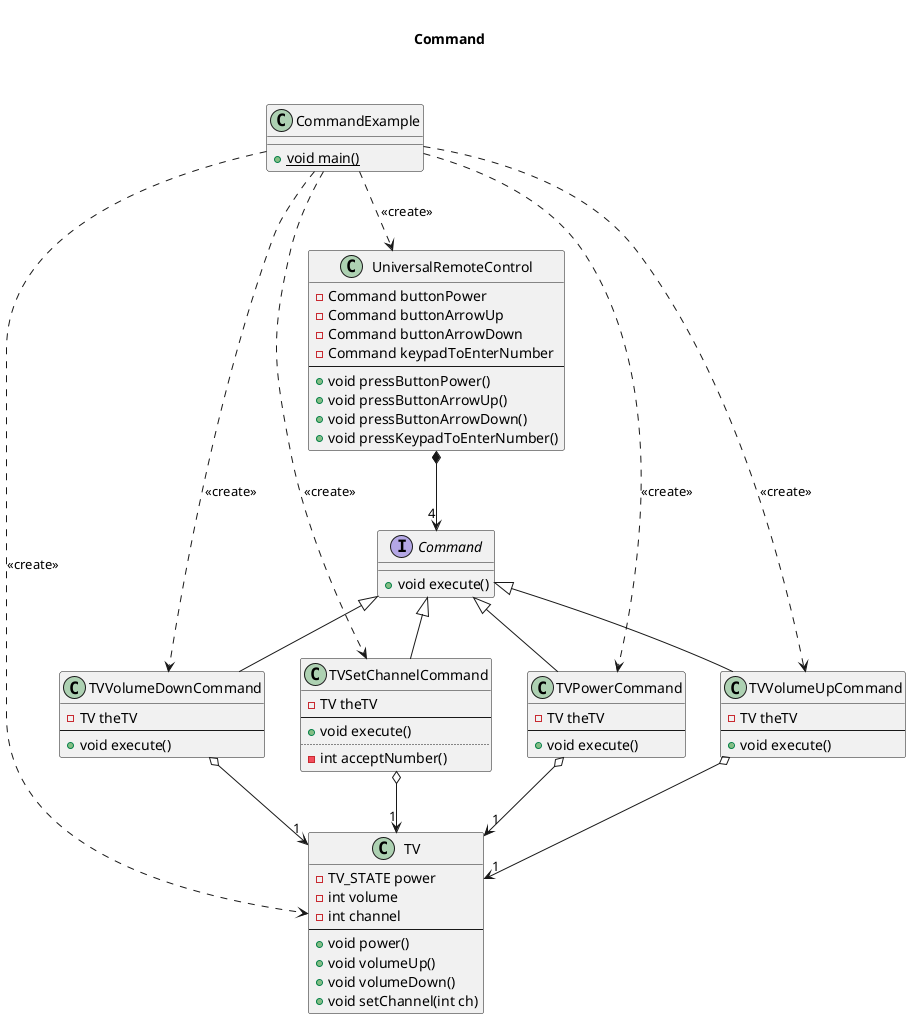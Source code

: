 @startuml

title \n<b>Command</b>\n\n

class CommandExample {
    {static} +void main()
}

interface Command {
    +void execute()
}

class TV {
	-TV_STATE power
	-int volume
	-int channel
	--
	+void power()
	+void volumeUp()
	+void volumeDown()
	+void setChannel(int ch)
}

class TVPowerCommand {
    -TV theTV
    --
    +void execute()
}

class TVSetChannelCommand {
    -TV theTV
    --
    +void execute()
    ..
    -int acceptNumber()
}

class TVVolumeDownCommand{
    -TV theTV
    --
    +void execute()
}

class TVVolumeUpCommand {
    -TV theTV
    --
    +void execute()
}

class UniversalRemoteControl {
    -Command buttonPower
    -Command buttonArrowUp
    -Command buttonArrowDown
    -Command keypadToEnterNumber
    --
    +void pressButtonPower()
    +void pressButtonArrowUp()
    +void pressButtonArrowDown()
    +void pressKeypadToEnterNumber()
}

Command <|-- TVPowerCommand
Command <|-- TVSetChannelCommand
Command <|-- TVVolumeDownCommand
Command <|-- TVVolumeUpCommand

CommandExample ..> TVPowerCommand: <<create>>
CommandExample ..> TVSetChannelCommand: <<create>>
CommandExample ..> TVVolumeDownCommand: <<create>>
CommandExample ..> TVVolumeUpCommand: <<create>>
CommandExample ..> TV: <<create>>
CommandExample ..> UniversalRemoteControl: <<create>>

TVPowerCommand o--> "1" TV
TVSetChannelCommand o--> "1" TV
TVVolumeDownCommand o--> "1" TV
TVVolumeUpCommand o--> "1" TV

UniversalRemoteControl *--> "4" Command



@enduml